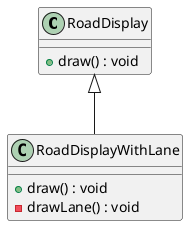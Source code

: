 @startuml

class RoadDisplay {
    + draw() : void
}

class RoadDisplayWithLane {
    + draw() : void
    - drawLane() : void
}

RoadDisplay <|-- RoadDisplayWithLane

@enduml